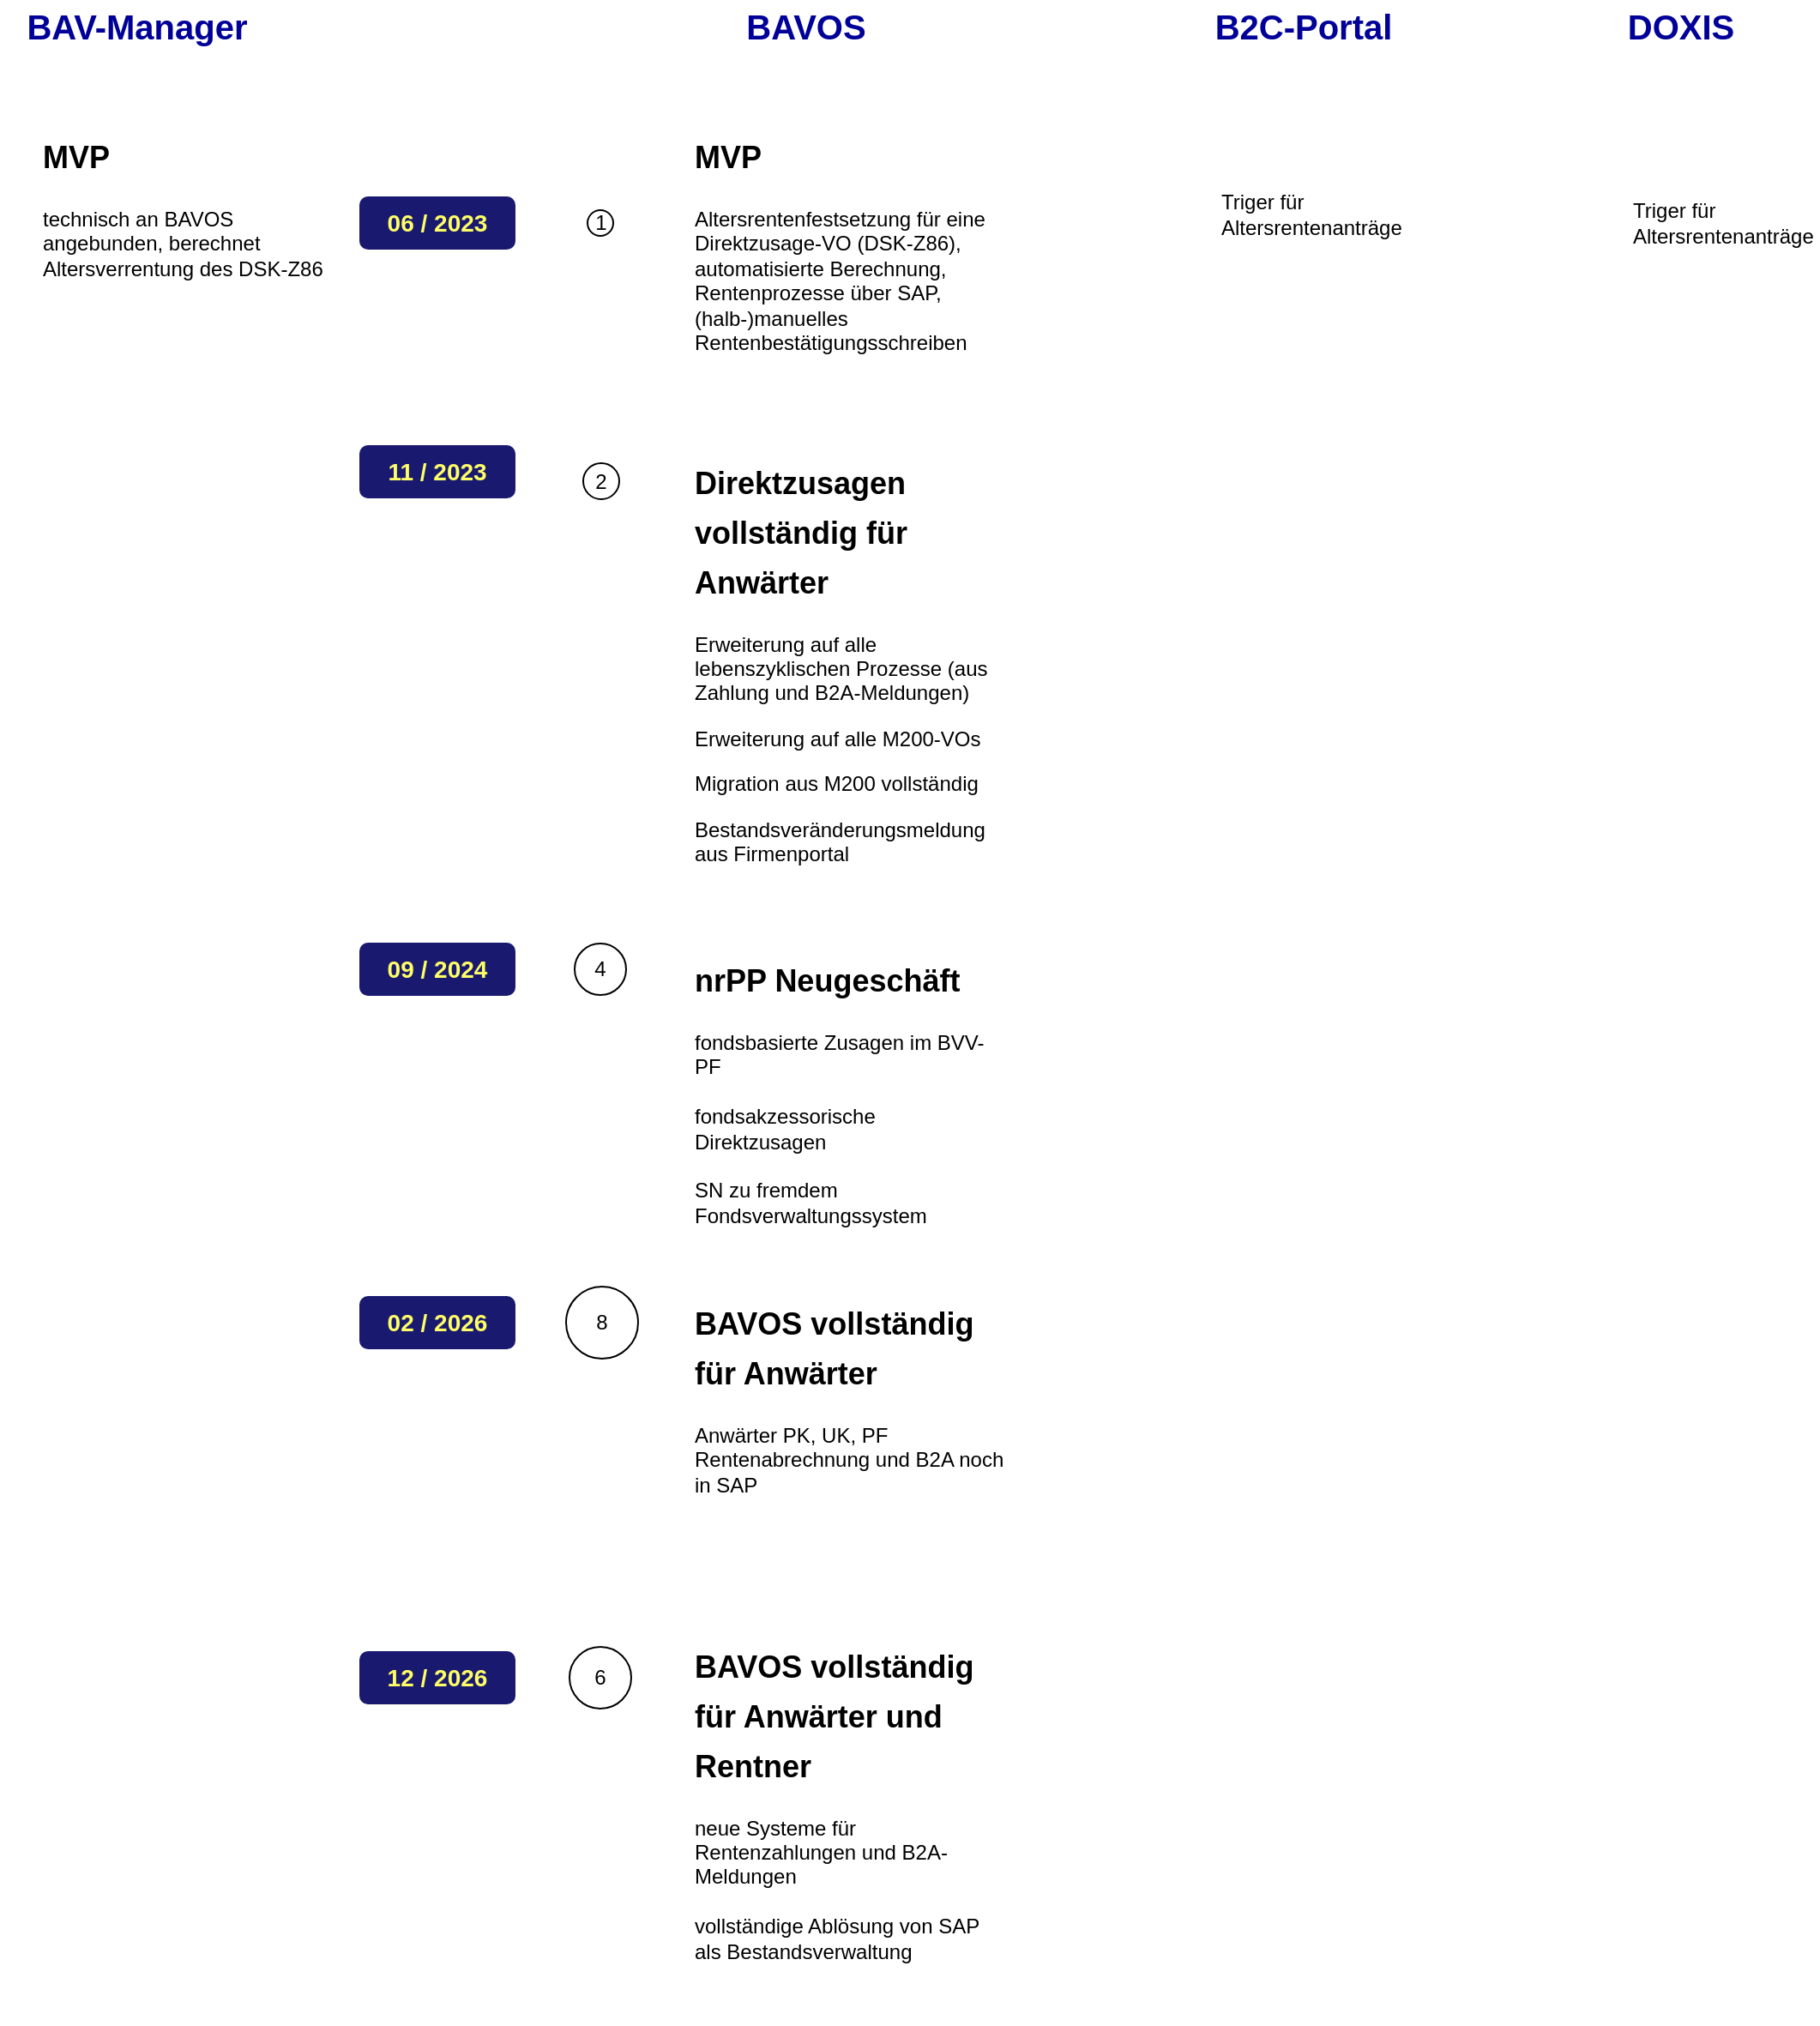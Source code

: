 <mxfile version="21.0.8" type="github">
  <diagram name="Seite-1" id="WIlFP_-YqcEN8Ks7jPTe">
    <mxGraphModel dx="1858" dy="1278" grid="1" gridSize="10" guides="1" tooltips="1" connect="1" arrows="1" fold="1" page="1" pageScale="1" pageWidth="1200" pageHeight="1920" math="0" shadow="0">
      <root>
        <mxCell id="0" />
        <mxCell id="1" parent="0" />
        <mxCell id="FdKZKXFYypH6AvHxXqry-1" value="1" style="ellipse;whiteSpace=wrap;html=1;aspect=fixed;" vertex="1" parent="1">
          <mxGeometry x="422.5" y="132.5" width="15" height="15" as="geometry" />
        </mxCell>
        <mxCell id="FdKZKXFYypH6AvHxXqry-2" value="&lt;h1&gt;&lt;font style=&quot;font-size: 18px;&quot;&gt;MVP&lt;/font&gt;&lt;/h1&gt;&lt;p&gt;Altersrentenfestsetzung für eine Direktzusage-VO (DSK-Z86), automatisierte Berechnung, Rentenprozesse über SAP, (halb-)manuelles Rentenbestätigungsschreiben&lt;br&gt;&lt;/p&gt;" style="text;html=1;strokeColor=none;fillColor=none;spacing=5;spacingTop=-20;whiteSpace=wrap;overflow=hidden;rounded=0;" vertex="1" parent="1">
          <mxGeometry x="480" y="80" width="190" height="140" as="geometry" />
        </mxCell>
        <mxCell id="FdKZKXFYypH6AvHxXqry-3" value="&lt;h1&gt;&lt;font style=&quot;font-size: 18px;&quot;&gt;MVP&lt;/font&gt;&lt;/h1&gt;technisch an BAVOS angebunden, berechnet Altersverrentung des DSK-Z86" style="text;html=1;strokeColor=none;fillColor=none;spacing=5;spacingTop=-20;whiteSpace=wrap;overflow=hidden;rounded=0;" vertex="1" parent="1">
          <mxGeometry x="100" y="80" width="190" height="120" as="geometry" />
        </mxCell>
        <mxCell id="FdKZKXFYypH6AvHxXqry-4" value="&lt;font style=&quot;font-size: 20px;&quot; color=&quot;#000099&quot;&gt;&lt;b&gt;BAV-Manager&lt;/b&gt;&lt;/font&gt;" style="text;html=1;strokeColor=none;fillColor=none;align=center;verticalAlign=middle;whiteSpace=wrap;rounded=0;" vertex="1" parent="1">
          <mxGeometry x="80" y="10" width="160" height="30" as="geometry" />
        </mxCell>
        <mxCell id="FdKZKXFYypH6AvHxXqry-5" value="&lt;font size=&quot;1&quot; color=&quot;#000099&quot;&gt;&lt;b style=&quot;font-size: 20px;&quot;&gt;BAVOS&lt;/b&gt;&lt;/font&gt;" style="text;html=1;strokeColor=none;fillColor=none;align=center;verticalAlign=middle;whiteSpace=wrap;rounded=0;" vertex="1" parent="1">
          <mxGeometry x="470" y="10" width="160" height="30" as="geometry" />
        </mxCell>
        <mxCell id="FdKZKXFYypH6AvHxXqry-6" value="&lt;font size=&quot;1&quot; color=&quot;#000099&quot;&gt;&lt;b style=&quot;font-size: 20px;&quot;&gt;B2C-Portal&lt;/b&gt;&lt;/font&gt;" style="text;html=1;strokeColor=none;fillColor=none;align=center;verticalAlign=middle;whiteSpace=wrap;rounded=0;" vertex="1" parent="1">
          <mxGeometry x="760" y="10" width="160" height="30" as="geometry" />
        </mxCell>
        <mxCell id="FdKZKXFYypH6AvHxXqry-7" value="Triger für Altersrentenanträge" style="text;html=1;strokeColor=none;fillColor=none;align=left;verticalAlign=middle;whiteSpace=wrap;rounded=0;" vertex="1" parent="1">
          <mxGeometry x="790" y="120" width="60" height="30" as="geometry" />
        </mxCell>
        <mxCell id="FdKZKXFYypH6AvHxXqry-8" value="&lt;font size=&quot;1&quot; color=&quot;#000099&quot;&gt;&lt;b style=&quot;font-size: 20px;&quot;&gt;DOXIS&lt;/b&gt;&lt;/font&gt;" style="text;html=1;strokeColor=none;fillColor=none;align=center;verticalAlign=middle;whiteSpace=wrap;rounded=0;" vertex="1" parent="1">
          <mxGeometry x="980" y="10" width="160" height="30" as="geometry" />
        </mxCell>
        <mxCell id="FdKZKXFYypH6AvHxXqry-9" value="Triger für Altersrentenanträge" style="text;html=1;strokeColor=none;fillColor=none;align=left;verticalAlign=middle;whiteSpace=wrap;rounded=0;" vertex="1" parent="1">
          <mxGeometry x="1030" y="125" width="60" height="30" as="geometry" />
        </mxCell>
        <mxCell id="FdKZKXFYypH6AvHxXqry-10" value="&lt;h1&gt;&lt;font style=&quot;font-size: 18px;&quot;&gt;Direktzusagen vollständig für Anwärter&lt;br&gt;&lt;/font&gt;&lt;/h1&gt;&lt;p&gt;Erweiterung auf alle lebenszyklischen Prozesse (aus Zahlung und B2A-Meldungen)&lt;br&gt;&lt;/p&gt;&lt;p&gt;Erweiterung auf alle M200-VOs&lt;/p&gt;&lt;p&gt;Migration aus M200 vollständig&lt;/p&gt;&lt;p&gt;Bestandsveränderungsmeldung aus Firmenportal&lt;br&gt;&lt;/p&gt;" style="text;html=1;strokeColor=none;fillColor=none;spacing=5;spacingTop=-20;whiteSpace=wrap;overflow=hidden;rounded=0;" vertex="1" parent="1">
          <mxGeometry x="480" y="270" width="190" height="250" as="geometry" />
        </mxCell>
        <mxCell id="FdKZKXFYypH6AvHxXqry-12" value="&lt;h1&gt;&lt;font style=&quot;font-size: 18px;&quot;&gt;nrPP Neugeschäft&lt;br&gt;&lt;/font&gt;&lt;/h1&gt;&lt;div&gt;fondsbasierte Zusagen im BVV-PF&lt;/div&gt;&lt;div&gt;&lt;br&gt;&lt;/div&gt;&lt;div&gt;fondsakzessorische Direktzusagen&lt;/div&gt;&lt;div&gt;&lt;br&gt;&lt;/div&gt;&lt;div&gt;SN zu fremdem Fondsverwaltungssystem&lt;br&gt;&lt;/div&gt;&lt;div&gt;&lt;br&gt;&lt;/div&gt;" style="text;html=1;strokeColor=none;fillColor=none;spacing=5;spacingTop=-20;whiteSpace=wrap;overflow=hidden;rounded=0;" vertex="1" parent="1">
          <mxGeometry x="480" y="560" width="190" height="230" as="geometry" />
        </mxCell>
        <mxCell id="FdKZKXFYypH6AvHxXqry-13" value="&lt;h1&gt;&lt;font style=&quot;font-size: 18px;&quot;&gt;BAVOS vollständig für Anwärter&lt;br&gt;&lt;/font&gt;&lt;/h1&gt;&lt;div&gt;Anwärter PK, UK, PF&lt;/div&gt;&lt;div&gt;Rentenabrechnung und B2A noch in SAP&lt;br&gt;&lt;/div&gt;" style="text;html=1;strokeColor=none;fillColor=none;spacing=5;spacingTop=-20;whiteSpace=wrap;overflow=hidden;rounded=0;" vertex="1" parent="1">
          <mxGeometry x="480" y="760" width="190" height="180" as="geometry" />
        </mxCell>
        <mxCell id="FdKZKXFYypH6AvHxXqry-14" value="&lt;h1&gt;&lt;font style=&quot;font-size: 18px;&quot;&gt;BAVOS vollständig für Anwärter und Rentner&lt;br&gt;&lt;/font&gt;&lt;/h1&gt;&lt;h1&gt;&lt;/h1&gt;&lt;div&gt;neue Systeme für Rentenzahlungen und B2A-Meldungen&lt;/div&gt;&lt;div&gt;&lt;br&gt;&lt;/div&gt;&lt;div&gt;vollständige Ablösung von SAP als Bestandsverwaltung&lt;br&gt;&lt;/div&gt;" style="text;html=1;strokeColor=none;fillColor=none;spacing=5;spacingTop=-20;whiteSpace=wrap;overflow=hidden;rounded=0;" vertex="1" parent="1">
          <mxGeometry x="480" y="960" width="190" height="230" as="geometry" />
        </mxCell>
        <mxCell id="FdKZKXFYypH6AvHxXqry-15" value="2" style="ellipse;whiteSpace=wrap;html=1;aspect=fixed;" vertex="1" parent="1">
          <mxGeometry x="420" y="280" width="21" height="21" as="geometry" />
        </mxCell>
        <mxCell id="FdKZKXFYypH6AvHxXqry-16" value="4" style="ellipse;whiteSpace=wrap;html=1;aspect=fixed;" vertex="1" parent="1">
          <mxGeometry x="415" y="560" width="30" height="30" as="geometry" />
        </mxCell>
        <mxCell id="FdKZKXFYypH6AvHxXqry-17" value="8" style="ellipse;whiteSpace=wrap;html=1;aspect=fixed;" vertex="1" parent="1">
          <mxGeometry x="410" y="760" width="42" height="42" as="geometry" />
        </mxCell>
        <mxCell id="FdKZKXFYypH6AvHxXqry-18" value="6" style="ellipse;whiteSpace=wrap;html=1;aspect=fixed;" vertex="1" parent="1">
          <mxGeometry x="412" y="970" width="36" height="36" as="geometry" />
        </mxCell>
        <mxCell id="FdKZKXFYypH6AvHxXqry-19" value="&lt;font size=&quot;1&quot;&gt;&lt;b style=&quot;font-size: 14px;&quot;&gt;06 / 2023&lt;/b&gt;&lt;/font&gt;" style="rounded=1;whiteSpace=wrap;html=1;fillColor=#191970;strokeColor=#191970;fontColor=#ffff66;" vertex="1" parent="1">
          <mxGeometry x="290" y="125" width="90" height="30" as="geometry" />
        </mxCell>
        <mxCell id="FdKZKXFYypH6AvHxXqry-20" value="&lt;font size=&quot;1&quot;&gt;&lt;b style=&quot;font-size: 14px;&quot;&gt;11 / 2023&lt;/b&gt;&lt;/font&gt;" style="rounded=1;whiteSpace=wrap;html=1;fillColor=#191970;strokeColor=#191970;fontColor=#ffff66;" vertex="1" parent="1">
          <mxGeometry x="290" y="270" width="90" height="30" as="geometry" />
        </mxCell>
        <mxCell id="FdKZKXFYypH6AvHxXqry-21" value="&lt;font size=&quot;1&quot;&gt;&lt;b style=&quot;font-size: 14px;&quot;&gt;09 / 2024&lt;/b&gt;&lt;/font&gt;" style="rounded=1;whiteSpace=wrap;html=1;fillColor=#191970;strokeColor=#191970;fontColor=#ffff66;" vertex="1" parent="1">
          <mxGeometry x="290" y="560" width="90" height="30" as="geometry" />
        </mxCell>
        <mxCell id="FdKZKXFYypH6AvHxXqry-22" value="&lt;font size=&quot;1&quot;&gt;&lt;b style=&quot;font-size: 14px;&quot;&gt;02 / 2026&lt;/b&gt;&lt;/font&gt;" style="rounded=1;whiteSpace=wrap;html=1;fillColor=#191970;strokeColor=#191970;fontColor=#ffff66;" vertex="1" parent="1">
          <mxGeometry x="290" y="766" width="90" height="30" as="geometry" />
        </mxCell>
        <mxCell id="FdKZKXFYypH6AvHxXqry-23" value="&lt;font size=&quot;1&quot;&gt;&lt;b style=&quot;font-size: 14px;&quot;&gt;12 / 2026&lt;/b&gt;&lt;/font&gt;" style="rounded=1;whiteSpace=wrap;html=1;fillColor=#191970;strokeColor=#191970;fontColor=#ffff66;" vertex="1" parent="1">
          <mxGeometry x="290" y="973" width="90" height="30" as="geometry" />
        </mxCell>
      </root>
    </mxGraphModel>
  </diagram>
</mxfile>

